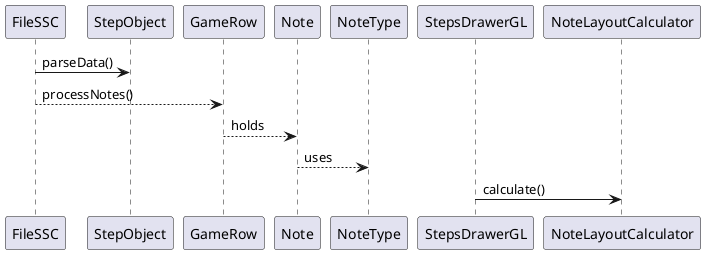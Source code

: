 @startuml
FileSSC -> StepObject : parseData()
FileSSC --> GameRow : processNotes()
GameRow --> Note : holds
Note --> NoteType : uses
StepsDrawerGL -> NoteLayoutCalculator : calculate()
@enduml
